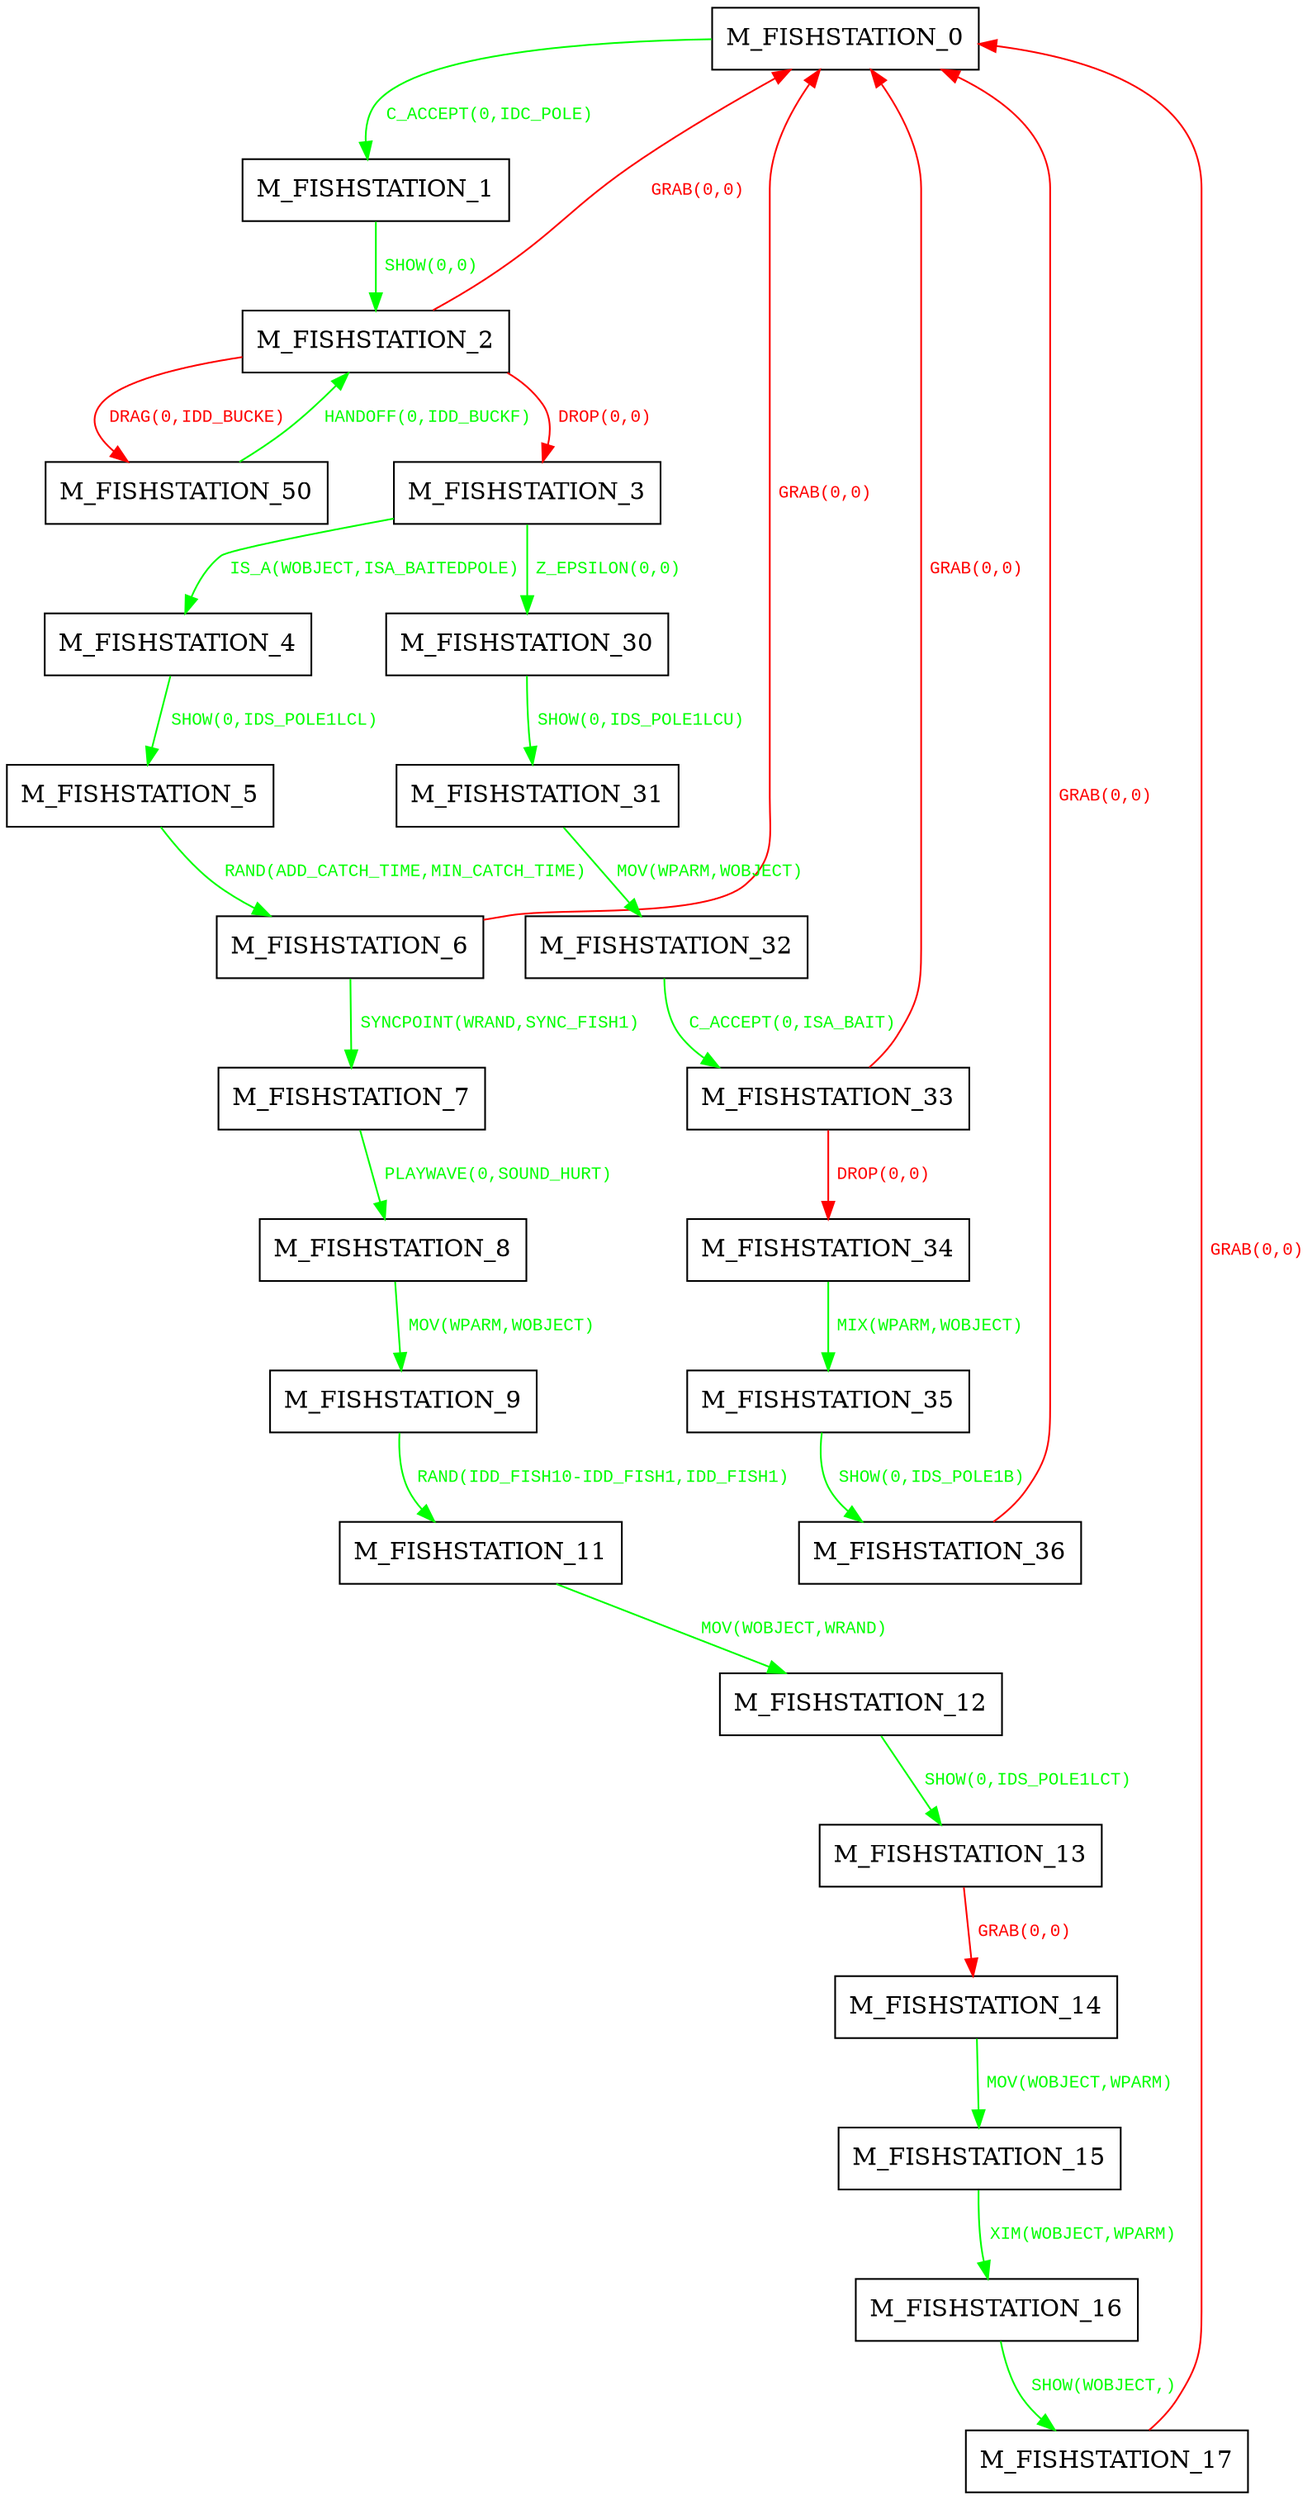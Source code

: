 digraph {
 node [shape=record];
"M_FISHSTATION_0" -> "M_FISHSTATION_1"[color=green, fontcolor=green, label=< <font face="Courier New" point-size="10">
C_ACCEPT(0,IDC_POLE)<br/>
</font>>];
"M_FISHSTATION_1" -> "M_FISHSTATION_2"[color=green, fontcolor=green, label=< <font face="Courier New" point-size="10">
SHOW(0,0)<br/>
</font>>];
"M_FISHSTATION_2" -> "M_FISHSTATION_50"[color=red, fontcolor=red, label=< <font face="Courier New" point-size="10">
DRAG(0,IDD_BUCKE)<br/>
</font>>];
"M_FISHSTATION_2" -> "M_FISHSTATION_3"[color=red, fontcolor=red, label=< <font face="Courier New" point-size="10">
DROP(0,0)<br/>
</font>>];
"M_FISHSTATION_2" -> "M_FISHSTATION_0"[color=red, fontcolor=red, label=< <font face="Courier New" point-size="10">
GRAB(0,0)<br/>
</font>>];
"M_FISHSTATION_3" -> "M_FISHSTATION_4"[color=green, fontcolor=green, label=< <font face="Courier New" point-size="10">
IS_A(WOBJECT,ISA_BAITEDPOLE)<br/>
</font>>];
"M_FISHSTATION_3" -> "M_FISHSTATION_30"[color=green, fontcolor=green, label=< <font face="Courier New" point-size="10">
Z_EPSILON(0,0)<br/>
</font>>];
"M_FISHSTATION_4" -> "M_FISHSTATION_5"[color=green, fontcolor=green, label=< <font face="Courier New" point-size="10">
SHOW(0,IDS_POLE1LCL)<br/>
</font>>];
"M_FISHSTATION_5" -> "M_FISHSTATION_6"[color=green, fontcolor=green, label=< <font face="Courier New" point-size="10">
RAND(ADD_CATCH_TIME,MIN_CATCH_TIME)<br/>
</font>>];
"M_FISHSTATION_6" -> "M_FISHSTATION_0"[color=red, fontcolor=red, label=< <font face="Courier New" point-size="10">
GRAB(0,0)<br/>
</font>>];
"M_FISHSTATION_6" -> "M_FISHSTATION_7"[color=green, fontcolor=green, label=< <font face="Courier New" point-size="10">
SYNCPOINT(WRAND,SYNC_FISH1)<br/>
</font>>];
"M_FISHSTATION_7" -> "M_FISHSTATION_8"[color=green, fontcolor=green, label=< <font face="Courier New" point-size="10">
PLAYWAVE(0,SOUND_HURT)<br/>
</font>>];
"M_FISHSTATION_8" -> "M_FISHSTATION_9"[color=green, fontcolor=green, label=< <font face="Courier New" point-size="10">
MOV(WPARM,WOBJECT)<br/>
</font>>];
"M_FISHSTATION_9" -> "M_FISHSTATION_11"[color=green, fontcolor=green, label=< <font face="Courier New" point-size="10">
RAND(IDD_FISH10-IDD_FISH1,IDD_FISH1)<br/>
</font>>];
"M_FISHSTATION_11" -> "M_FISHSTATION_12"[color=green, fontcolor=green, label=< <font face="Courier New" point-size="10">
MOV(WOBJECT,WRAND)<br/>
</font>>];
"M_FISHSTATION_12" -> "M_FISHSTATION_13"[color=green, fontcolor=green, label=< <font face="Courier New" point-size="10">
SHOW(0,IDS_POLE1LCT)<br/>
</font>>];
"M_FISHSTATION_13" -> "M_FISHSTATION_14"[color=red, fontcolor=red, label=< <font face="Courier New" point-size="10">
GRAB(0,0)<br/>
</font>>];
"M_FISHSTATION_14" -> "M_FISHSTATION_15"[color=green, fontcolor=green, label=< <font face="Courier New" point-size="10">
MOV(WOBJECT,WPARM)<br/>
</font>>];
"M_FISHSTATION_15" -> "M_FISHSTATION_16"[color=green, fontcolor=green, label=< <font face="Courier New" point-size="10">
XIM(WOBJECT,WPARM)<br/>
</font>>];
"M_FISHSTATION_16" -> "M_FISHSTATION_17"[color=green, fontcolor=green, label=< <font face="Courier New" point-size="10">
SHOW(WOBJECT,)<br/>
</font>>];
"M_FISHSTATION_17" -> "M_FISHSTATION_0"[color=red, fontcolor=red, label=< <font face="Courier New" point-size="10">
GRAB(0,0)<br/>
</font>>];
"M_FISHSTATION_30" -> "M_FISHSTATION_31"[color=green, fontcolor=green, label=< <font face="Courier New" point-size="10">
SHOW(0,IDS_POLE1LCU)<br/>
</font>>];
"M_FISHSTATION_31" -> "M_FISHSTATION_32"[color=green, fontcolor=green, label=< <font face="Courier New" point-size="10">
MOV(WPARM,WOBJECT)<br/>
</font>>];
"M_FISHSTATION_32" -> "M_FISHSTATION_33"[color=green, fontcolor=green, label=< <font face="Courier New" point-size="10">
C_ACCEPT(0,ISA_BAIT)<br/>
</font>>];
"M_FISHSTATION_33" -> "M_FISHSTATION_34"[color=red, fontcolor=red, label=< <font face="Courier New" point-size="10">
DROP(0,0)<br/>
</font>>];
"M_FISHSTATION_33" -> "M_FISHSTATION_0"[color=red, fontcolor=red, label=< <font face="Courier New" point-size="10">
GRAB(0,0)<br/>
</font>>];
"M_FISHSTATION_34" -> "M_FISHSTATION_35"[color=green, fontcolor=green, label=< <font face="Courier New" point-size="10">
MIX(WPARM,WOBJECT)<br/>
</font>>];
"M_FISHSTATION_35" -> "M_FISHSTATION_36"[color=green, fontcolor=green, label=< <font face="Courier New" point-size="10">
SHOW(0,IDS_POLE1B)<br/>
</font>>];
"M_FISHSTATION_36" -> "M_FISHSTATION_0"[color=red, fontcolor=red, label=< <font face="Courier New" point-size="10">
GRAB(0,0)<br/>
</font>>];
"M_FISHSTATION_50" -> "M_FISHSTATION_2"[color=green, fontcolor=green, label=< <font face="Courier New" point-size="10">
HANDOFF(0,IDD_BUCKF)<br/>
</font>>];
}
